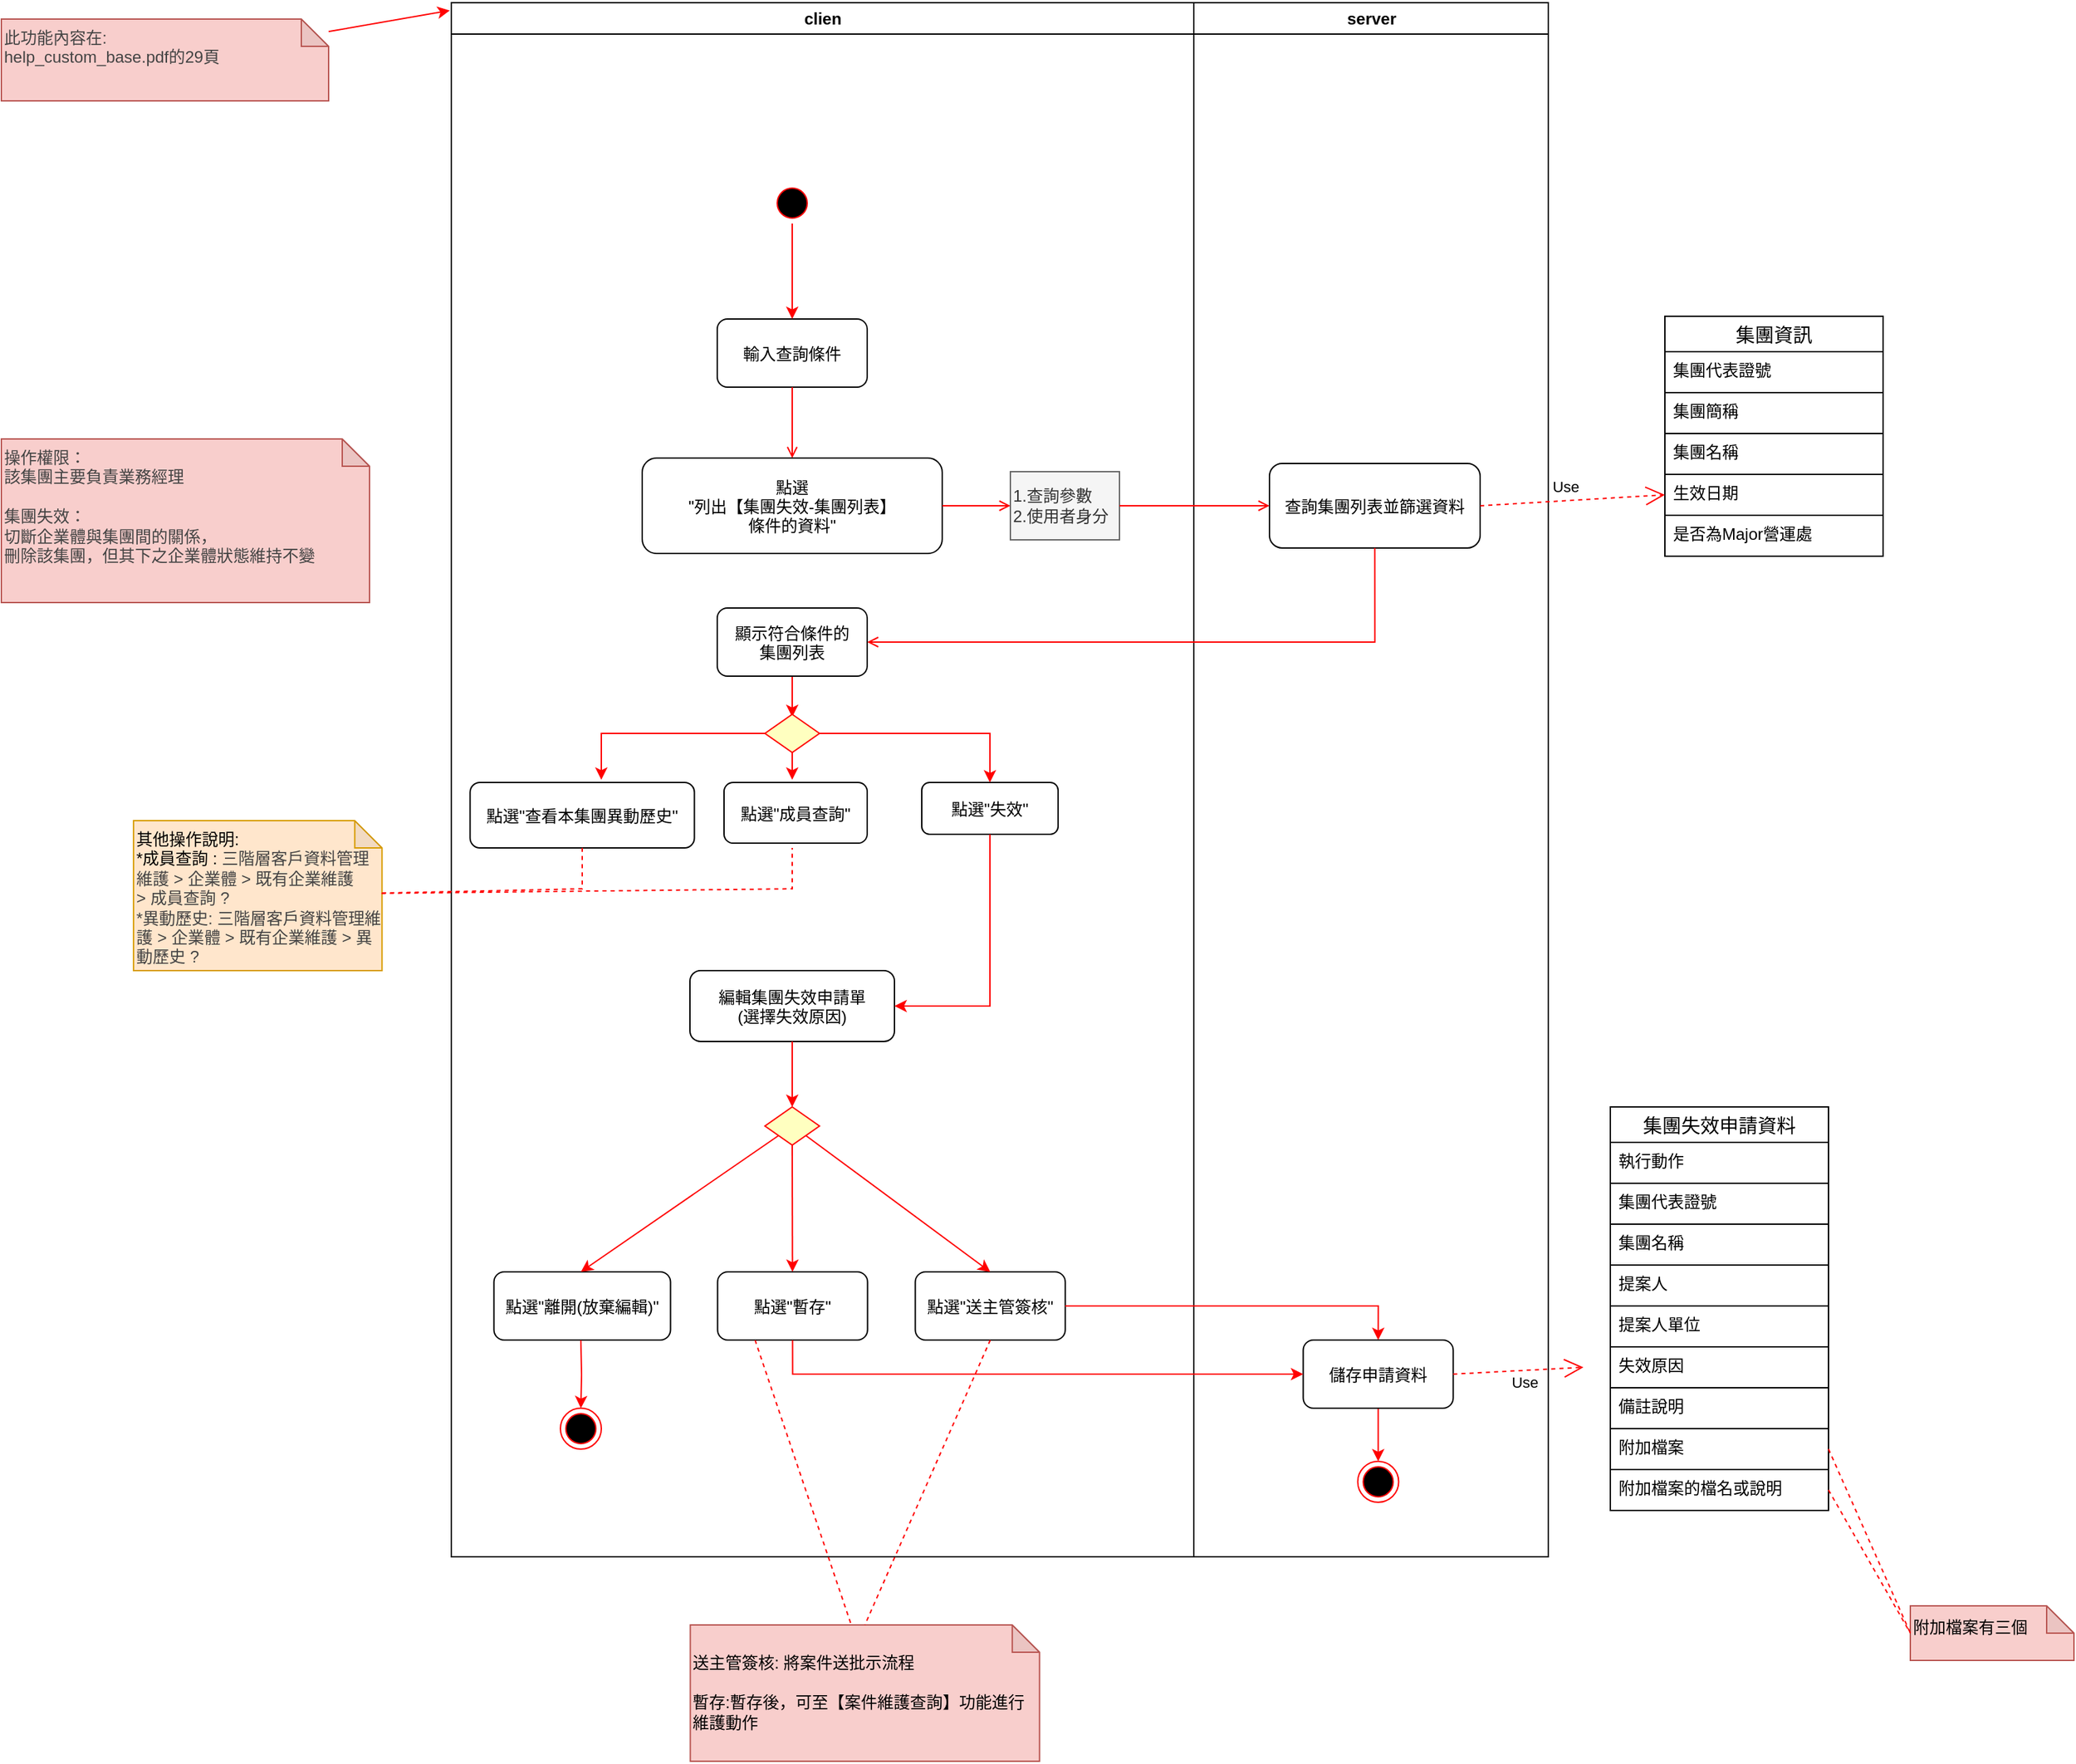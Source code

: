 <mxfile version="14.4.2" type="github">
  <diagram id="I1kVTfjU9JLQThhipxPX" name="企業體合併">
    <mxGraphModel dx="2076" dy="984" grid="1" gridSize="10" guides="1" tooltips="1" connect="1" arrows="1" fold="1" page="1" pageScale="1" pageWidth="827" pageHeight="1169" math="0" shadow="0">
      <root>
        <mxCell id="0" />
        <mxCell id="1" parent="0" />
        <mxCell id="622DtLXUnfuE_CCLkOnz-1" value="clien" style="swimlane;whiteSpace=wrap" vertex="1" parent="1">
          <mxGeometry x="670" y="20" width="544.5" height="1140" as="geometry" />
        </mxCell>
        <mxCell id="622DtLXUnfuE_CCLkOnz-2" value="" style="ellipse;shape=startState;fillColor=#000000;strokeColor=#ff0000;" vertex="1" parent="622DtLXUnfuE_CCLkOnz-1">
          <mxGeometry x="235" y="132" width="30" height="30" as="geometry" />
        </mxCell>
        <mxCell id="622DtLXUnfuE_CCLkOnz-3" value="輸入查詢條件" style="rounded=1;" vertex="1" parent="622DtLXUnfuE_CCLkOnz-1">
          <mxGeometry x="195" y="232" width="110" height="50" as="geometry" />
        </mxCell>
        <mxCell id="622DtLXUnfuE_CCLkOnz-4" value="點選&#xa;&quot;列出【集團失效-集團列表】&#xa;條件的資料&quot;" style="rounded=1;" vertex="1" parent="622DtLXUnfuE_CCLkOnz-1">
          <mxGeometry x="140" y="334" width="220" height="70" as="geometry" />
        </mxCell>
        <mxCell id="622DtLXUnfuE_CCLkOnz-5" value="" style="endArrow=open;strokeColor=#FF0000;endFill=1;rounded=0" edge="1" parent="622DtLXUnfuE_CCLkOnz-1" source="622DtLXUnfuE_CCLkOnz-3" target="622DtLXUnfuE_CCLkOnz-4">
          <mxGeometry relative="1" as="geometry" />
        </mxCell>
        <mxCell id="622DtLXUnfuE_CCLkOnz-6" style="rounded=0;orthogonalLoop=1;jettySize=auto;html=1;exitX=0.5;exitY=1;exitDx=0;exitDy=0;entryX=0.5;entryY=0;entryDx=0;entryDy=0;endArrow=classic;endFill=1;strokeColor=#FF0000;" edge="1" parent="622DtLXUnfuE_CCLkOnz-1" source="622DtLXUnfuE_CCLkOnz-7">
          <mxGeometry relative="1" as="geometry">
            <mxPoint x="250" y="524" as="targetPoint" />
          </mxGeometry>
        </mxCell>
        <mxCell id="622DtLXUnfuE_CCLkOnz-7" value="顯示符合條件的&#xa;集團列表" style="rounded=1;" vertex="1" parent="622DtLXUnfuE_CCLkOnz-1">
          <mxGeometry x="195" y="444" width="110" height="50" as="geometry" />
        </mxCell>
        <mxCell id="622DtLXUnfuE_CCLkOnz-8" value="1.查詢參數&lt;br&gt;2.使用者身分" style="html=1;rounded=0;align=left;fillColor=#f5f5f5;strokeColor=#666666;fontColor=#333333;" vertex="1" parent="622DtLXUnfuE_CCLkOnz-1">
          <mxGeometry x="410" y="344" width="80" height="50" as="geometry" />
        </mxCell>
        <mxCell id="622DtLXUnfuE_CCLkOnz-9" value="" style="endArrow=open;strokeColor=#FF0000;endFill=1;rounded=0;exitX=1;exitY=0.5;exitDx=0;exitDy=0;entryX=0;entryY=0.5;entryDx=0;entryDy=0;" edge="1" parent="622DtLXUnfuE_CCLkOnz-1" source="622DtLXUnfuE_CCLkOnz-4" target="622DtLXUnfuE_CCLkOnz-8">
          <mxGeometry relative="1" as="geometry">
            <mxPoint x="450" y="272" as="sourcePoint" />
            <mxPoint x="420" y="369" as="targetPoint" />
          </mxGeometry>
        </mxCell>
        <mxCell id="622DtLXUnfuE_CCLkOnz-10" style="edgeStyle=none;rounded=0;orthogonalLoop=1;jettySize=auto;html=1;exitX=0.5;exitY=1;exitDx=0;exitDy=0;entryX=0.5;entryY=0;entryDx=0;entryDy=0;endArrow=classic;endFill=1;strokeColor=#FF0000;" edge="1" parent="622DtLXUnfuE_CCLkOnz-1" source="622DtLXUnfuE_CCLkOnz-2" target="622DtLXUnfuE_CCLkOnz-3">
          <mxGeometry relative="1" as="geometry">
            <mxPoint x="250" y="172" as="sourcePoint" />
          </mxGeometry>
        </mxCell>
        <mxCell id="622DtLXUnfuE_CCLkOnz-13" value="點選&quot;失效&quot;" style="rounded=1;" vertex="1" parent="622DtLXUnfuE_CCLkOnz-1">
          <mxGeometry x="345" y="572" width="100" height="38" as="geometry" />
        </mxCell>
        <mxCell id="622DtLXUnfuE_CCLkOnz-16" value="編輯集團失效申請單&#xa;(選擇失效原因)" style="rounded=1;" vertex="1" parent="622DtLXUnfuE_CCLkOnz-1">
          <mxGeometry x="175" y="710" width="150" height="52" as="geometry" />
        </mxCell>
        <mxCell id="622DtLXUnfuE_CCLkOnz-18" value="" style="rhombus;whiteSpace=wrap;html=1;fillColor=#ffffc0;strokeColor=#ff0000;rounded=0;align=left;" vertex="1" parent="622DtLXUnfuE_CCLkOnz-1">
          <mxGeometry x="230.0" y="810" width="40" height="28" as="geometry" />
        </mxCell>
        <mxCell id="622DtLXUnfuE_CCLkOnz-22" value="點選&quot;離開(放棄編輯)&quot;" style="rounded=1;" vertex="1" parent="622DtLXUnfuE_CCLkOnz-1">
          <mxGeometry x="31.25" y="931" width="129.5" height="50" as="geometry" />
        </mxCell>
        <mxCell id="622DtLXUnfuE_CCLkOnz-23" style="rounded=0;orthogonalLoop=1;jettySize=auto;html=1;exitX=0;exitY=1;exitDx=0;exitDy=0;endArrow=classic;endFill=1;strokeColor=#FF0000;entryX=0.5;entryY=0;entryDx=0;entryDy=0;" edge="1" parent="622DtLXUnfuE_CCLkOnz-1" source="622DtLXUnfuE_CCLkOnz-18">
          <mxGeometry relative="1" as="geometry">
            <mxPoint x="95" y="931" as="targetPoint" />
          </mxGeometry>
        </mxCell>
        <mxCell id="622DtLXUnfuE_CCLkOnz-24" value="點選&quot;送主管簽核&quot;" style="rounded=1;" vertex="1" parent="622DtLXUnfuE_CCLkOnz-1">
          <mxGeometry x="340.25" y="931" width="110" height="50" as="geometry" />
        </mxCell>
        <mxCell id="622DtLXUnfuE_CCLkOnz-25" style="edgeStyle=none;rounded=0;orthogonalLoop=1;jettySize=auto;html=1;exitX=1;exitY=1;exitDx=0;exitDy=0;entryX=0.5;entryY=0;entryDx=0;entryDy=0;endArrow=classic;endFill=1;strokeColor=#FF0000;" edge="1" parent="622DtLXUnfuE_CCLkOnz-1" source="622DtLXUnfuE_CCLkOnz-18" target="622DtLXUnfuE_CCLkOnz-24">
          <mxGeometry relative="1" as="geometry" />
        </mxCell>
        <mxCell id="622DtLXUnfuE_CCLkOnz-26" value="點選&quot;暫存&quot;" style="rounded=1;" vertex="1" parent="622DtLXUnfuE_CCLkOnz-1">
          <mxGeometry x="195.25" y="931" width="110" height="50" as="geometry" />
        </mxCell>
        <mxCell id="622DtLXUnfuE_CCLkOnz-27" style="edgeStyle=none;rounded=0;orthogonalLoop=1;jettySize=auto;html=1;exitX=0.5;exitY=1;exitDx=0;exitDy=0;endArrow=classic;endFill=1;strokeColor=#FF0000;" edge="1" parent="622DtLXUnfuE_CCLkOnz-1" source="622DtLXUnfuE_CCLkOnz-18" target="622DtLXUnfuE_CCLkOnz-26">
          <mxGeometry relative="1" as="geometry" />
        </mxCell>
        <mxCell id="622DtLXUnfuE_CCLkOnz-28" value="" style="ellipse;html=1;shape=endState;fillColor=#000000;strokeColor=#ff0000;align=center;" vertex="1" parent="622DtLXUnfuE_CCLkOnz-1">
          <mxGeometry x="80.0" y="1031" width="30" height="30" as="geometry" />
        </mxCell>
        <mxCell id="622DtLXUnfuE_CCLkOnz-29" style="edgeStyle=orthogonalEdgeStyle;rounded=0;orthogonalLoop=1;jettySize=auto;html=1;exitX=0.5;exitY=1;exitDx=0;exitDy=0;endArrow=classic;endFill=1;strokeColor=#FF0000;" edge="1" parent="622DtLXUnfuE_CCLkOnz-1" target="622DtLXUnfuE_CCLkOnz-28">
          <mxGeometry relative="1" as="geometry">
            <mxPoint x="95" y="981" as="sourcePoint" />
          </mxGeometry>
        </mxCell>
        <mxCell id="622DtLXUnfuE_CCLkOnz-32" style="edgeStyle=orthogonalEdgeStyle;rounded=0;orthogonalLoop=1;jettySize=auto;html=1;exitX=0.5;exitY=1;exitDx=0;exitDy=0;entryX=0.5;entryY=0;entryDx=0;entryDy=0;endArrow=classic;endFill=1;strokeColor=#FF0000;" edge="1" parent="622DtLXUnfuE_CCLkOnz-1" source="622DtLXUnfuE_CCLkOnz-16" target="622DtLXUnfuE_CCLkOnz-18">
          <mxGeometry relative="1" as="geometry">
            <mxPoint x="250.25" y="820" as="sourcePoint" />
          </mxGeometry>
        </mxCell>
        <mxCell id="622DtLXUnfuE_CCLkOnz-124" value="" style="rhombus;whiteSpace=wrap;html=1;fillColor=#ffffc0;strokeColor=#ff0000;rounded=0;align=left;" vertex="1" parent="622DtLXUnfuE_CCLkOnz-1">
          <mxGeometry x="230" y="522" width="40" height="28" as="geometry" />
        </mxCell>
        <mxCell id="622DtLXUnfuE_CCLkOnz-125" style="rounded=0;orthogonalLoop=1;jettySize=auto;html=1;exitX=1;exitY=0.5;exitDx=0;exitDy=0;entryX=0.5;entryY=0;entryDx=0;entryDy=0;endArrow=classic;endFill=1;strokeColor=#FF0000;" edge="1" parent="622DtLXUnfuE_CCLkOnz-1" source="622DtLXUnfuE_CCLkOnz-124" target="622DtLXUnfuE_CCLkOnz-13">
          <mxGeometry relative="1" as="geometry">
            <mxPoint x="249.5" y="580" as="targetPoint" />
            <mxPoint x="249.5" y="550" as="sourcePoint" />
            <Array as="points">
              <mxPoint x="395" y="536" />
            </Array>
          </mxGeometry>
        </mxCell>
        <mxCell id="622DtLXUnfuE_CCLkOnz-131" value="點選&quot;成員查詢&quot;" style="rounded=1;" vertex="1" parent="622DtLXUnfuE_CCLkOnz-1">
          <mxGeometry x="200" y="572" width="105" height="44.5" as="geometry" />
        </mxCell>
        <mxCell id="622DtLXUnfuE_CCLkOnz-128" value="點選&quot;查看本集團異動歷史&quot;" style="rounded=1;" vertex="1" parent="622DtLXUnfuE_CCLkOnz-1">
          <mxGeometry x="13.75" y="572" width="164.5" height="48" as="geometry" />
        </mxCell>
        <mxCell id="622DtLXUnfuE_CCLkOnz-116" style="rounded=0;orthogonalLoop=1;jettySize=auto;html=1;exitX=0.5;exitY=1;exitDx=0;exitDy=0;endArrow=classic;endFill=1;strokeColor=#FF0000;entryX=1;entryY=0.5;entryDx=0;entryDy=0;" edge="1" parent="622DtLXUnfuE_CCLkOnz-1" source="622DtLXUnfuE_CCLkOnz-13" target="622DtLXUnfuE_CCLkOnz-16">
          <mxGeometry relative="1" as="geometry">
            <mxPoint x="619.5" y="591" as="targetPoint" />
            <Array as="points">
              <mxPoint x="395" y="736" />
            </Array>
          </mxGeometry>
        </mxCell>
        <mxCell id="622DtLXUnfuE_CCLkOnz-36" value="server" style="swimlane;whiteSpace=wrap" vertex="1" parent="1">
          <mxGeometry x="1214.5" y="20" width="260" height="1140" as="geometry" />
        </mxCell>
        <mxCell id="622DtLXUnfuE_CCLkOnz-37" value="查詢集團列表並篩選資料" style="rounded=1;" vertex="1" parent="622DtLXUnfuE_CCLkOnz-36">
          <mxGeometry x="55.5" y="338" width="154.5" height="62" as="geometry" />
        </mxCell>
        <mxCell id="622DtLXUnfuE_CCLkOnz-39" style="edgeStyle=none;rounded=0;orthogonalLoop=1;jettySize=auto;html=1;exitX=0.5;exitY=1;exitDx=0;exitDy=0;endArrow=classic;endFill=1;strokeColor=#FF0000;" edge="1" parent="622DtLXUnfuE_CCLkOnz-36" source="622DtLXUnfuE_CCLkOnz-40" target="622DtLXUnfuE_CCLkOnz-41">
          <mxGeometry relative="1" as="geometry" />
        </mxCell>
        <mxCell id="622DtLXUnfuE_CCLkOnz-40" value="儲存申請資料" style="rounded=1;" vertex="1" parent="622DtLXUnfuE_CCLkOnz-36">
          <mxGeometry x="80.25" y="981" width="110" height="50" as="geometry" />
        </mxCell>
        <mxCell id="622DtLXUnfuE_CCLkOnz-41" value="" style="ellipse;html=1;shape=endState;fillColor=#000000;strokeColor=#ff0000;align=center;" vertex="1" parent="622DtLXUnfuE_CCLkOnz-36">
          <mxGeometry x="120.25" y="1070" width="30" height="30" as="geometry" />
        </mxCell>
        <mxCell id="622DtLXUnfuE_CCLkOnz-42" value="" style="endArrow=open;strokeColor=#FF0000;endFill=1;rounded=0;exitX=1;exitY=0.5;exitDx=0;exitDy=0;" edge="1" parent="1" source="622DtLXUnfuE_CCLkOnz-8" target="622DtLXUnfuE_CCLkOnz-37">
          <mxGeometry relative="1" as="geometry">
            <mxPoint x="1020" y="399" as="sourcePoint" />
            <mxPoint x="1090" y="399" as="targetPoint" />
          </mxGeometry>
        </mxCell>
        <mxCell id="622DtLXUnfuE_CCLkOnz-43" value="" style="endArrow=open;strokeColor=#FF0000;endFill=1;rounded=0;exitX=0.5;exitY=1;exitDx=0;exitDy=0;entryX=1;entryY=0.5;entryDx=0;entryDy=0;edgeStyle=orthogonalEdgeStyle;" edge="1" parent="1" source="622DtLXUnfuE_CCLkOnz-37" target="622DtLXUnfuE_CCLkOnz-7">
          <mxGeometry relative="1" as="geometry">
            <mxPoint x="1170" y="399" as="sourcePoint" />
            <mxPoint x="1560" y="399" as="targetPoint" />
          </mxGeometry>
        </mxCell>
        <mxCell id="622DtLXUnfuE_CCLkOnz-45" value="&lt;font style=&quot;font-size: 12px&quot;&gt;其他操作說明:&lt;br&gt;*成員查詢 :&amp;nbsp;&lt;span style=&quot;color: rgb(68 , 68 , 68)&quot;&gt;三階層客戶資料管理維護 &amp;gt;&amp;nbsp;&lt;/span&gt;&lt;span style=&quot;color: rgb(68 , 68 , 68)&quot;&gt;企業體 &amp;gt;&amp;nbsp;&lt;/span&gt;&lt;span style=&quot;color: rgb(68 , 68 , 68)&quot;&gt;既有企業維護 &amp;gt;&amp;nbsp;&lt;/span&gt;&lt;span style=&quot;color: rgb(68 , 68 , 68)&quot;&gt;成員查詢 ?&lt;br&gt;*異動歷史:&amp;nbsp;&lt;/span&gt;&lt;span style=&quot;color: rgb(68 , 68 , 68)&quot;&gt;三階層客戶資料管理維護 &amp;gt;&amp;nbsp;&lt;/span&gt;&lt;span style=&quot;color: rgb(68 , 68 , 68)&quot;&gt;企業體 &amp;gt;&amp;nbsp;&lt;/span&gt;&lt;span style=&quot;color: rgb(68 , 68 , 68)&quot;&gt;既有企業維護 &amp;gt; 異動歷史 ?&lt;/span&gt;&lt;span style=&quot;color: rgb(68 , 68 , 68)&quot;&gt;&lt;br&gt;&lt;/span&gt;&lt;/font&gt;" style="shape=note;whiteSpace=wrap;html=1;backgroundOutline=1;darkOpacity=0.05;rounded=1;size=20;fillColor=#ffe6cc;strokeColor=#d79b00;align=left;verticalAlign=top;" vertex="1" parent="1">
          <mxGeometry x="436.93" y="620" width="182.25" height="110" as="geometry" />
        </mxCell>
        <mxCell id="622DtLXUnfuE_CCLkOnz-48" style="edgeStyle=none;rounded=0;orthogonalLoop=1;jettySize=auto;html=1;endArrow=none;endFill=0;strokeColor=#FF0000;dashed=1;entryX=0.5;entryY=1;entryDx=0;entryDy=0;" edge="1" parent="1" source="622DtLXUnfuE_CCLkOnz-45" target="622DtLXUnfuE_CCLkOnz-128">
          <mxGeometry relative="1" as="geometry">
            <mxPoint x="646.12" y="487" as="sourcePoint" />
            <mxPoint x="760" y="660" as="targetPoint" />
            <Array as="points">
              <mxPoint x="766" y="670" />
            </Array>
          </mxGeometry>
        </mxCell>
        <mxCell id="622DtLXUnfuE_CCLkOnz-51" style="edgeStyle=orthogonalEdgeStyle;rounded=0;orthogonalLoop=1;jettySize=auto;html=1;exitX=1;exitY=0.5;exitDx=0;exitDy=0;entryX=0.5;entryY=0;entryDx=0;entryDy=0;endArrow=classic;endFill=1;strokeColor=#FF0000;" edge="1" parent="1" source="622DtLXUnfuE_CCLkOnz-24" target="622DtLXUnfuE_CCLkOnz-40">
          <mxGeometry relative="1" as="geometry" />
        </mxCell>
        <mxCell id="622DtLXUnfuE_CCLkOnz-52" style="edgeStyle=orthogonalEdgeStyle;rounded=0;orthogonalLoop=1;jettySize=auto;html=1;exitX=0.5;exitY=1;exitDx=0;exitDy=0;endArrow=classic;endFill=1;strokeColor=#FF0000;entryX=0;entryY=0.5;entryDx=0;entryDy=0;" edge="1" parent="1" source="622DtLXUnfuE_CCLkOnz-26" target="622DtLXUnfuE_CCLkOnz-40">
          <mxGeometry relative="1" as="geometry" />
        </mxCell>
        <mxCell id="622DtLXUnfuE_CCLkOnz-65" value="集團資訊" style="swimlane;fontStyle=0;childLayout=stackLayout;horizontal=1;startSize=26;horizontalStack=0;resizeParent=1;resizeParentMax=0;resizeLast=0;collapsible=1;marginBottom=0;align=center;fontSize=14;" vertex="1" parent="1">
          <mxGeometry x="1560" y="250" width="160" height="176" as="geometry">
            <mxRectangle x="1520" y="232" width="90" height="26" as="alternateBounds" />
          </mxGeometry>
        </mxCell>
        <mxCell id="622DtLXUnfuE_CCLkOnz-66" value="集團代表證號" style="text;fillColor=none;spacingLeft=4;spacingRight=4;overflow=hidden;rotatable=0;points=[[0,0.5],[1,0.5]];portConstraint=eastwest;fontSize=12;strokeColor=#000000;" vertex="1" parent="622DtLXUnfuE_CCLkOnz-65">
          <mxGeometry y="26" width="160" height="30" as="geometry" />
        </mxCell>
        <mxCell id="622DtLXUnfuE_CCLkOnz-123" value="集團簡稱" style="text;fillColor=none;spacingLeft=4;spacingRight=4;overflow=hidden;rotatable=0;points=[[0,0.5],[1,0.5]];portConstraint=eastwest;fontSize=12;strokeColor=#000000;" vertex="1" parent="622DtLXUnfuE_CCLkOnz-65">
          <mxGeometry y="56" width="160" height="30" as="geometry" />
        </mxCell>
        <mxCell id="622DtLXUnfuE_CCLkOnz-122" value="集團名稱" style="text;fillColor=none;spacingLeft=4;spacingRight=4;overflow=hidden;rotatable=0;points=[[0,0.5],[1,0.5]];portConstraint=eastwest;fontSize=12;strokeColor=#000000;" vertex="1" parent="622DtLXUnfuE_CCLkOnz-65">
          <mxGeometry y="86" width="160" height="30" as="geometry" />
        </mxCell>
        <mxCell id="622DtLXUnfuE_CCLkOnz-67" value="生效日期" style="text;fillColor=none;spacingLeft=4;spacingRight=4;overflow=hidden;rotatable=0;points=[[0,0.5],[1,0.5]];portConstraint=eastwest;fontSize=12;strokeColor=#000000;" vertex="1" parent="622DtLXUnfuE_CCLkOnz-65">
          <mxGeometry y="116" width="160" height="30" as="geometry" />
        </mxCell>
        <mxCell id="622DtLXUnfuE_CCLkOnz-126" value="是否為Major營運處" style="text;fillColor=none;spacingLeft=4;spacingRight=4;overflow=hidden;rotatable=0;points=[[0,0.5],[1,0.5]];portConstraint=eastwest;fontSize=12;strokeColor=#000000;" vertex="1" parent="622DtLXUnfuE_CCLkOnz-65">
          <mxGeometry y="146" width="160" height="30" as="geometry" />
        </mxCell>
        <mxCell id="622DtLXUnfuE_CCLkOnz-68" value="Use" style="endArrow=open;endSize=12;dashed=1;html=1;strokeColor=#FF0000;exitX=1;exitY=0.5;exitDx=0;exitDy=0;entryX=0;entryY=0.5;entryDx=0;entryDy=0;" edge="1" parent="1" source="622DtLXUnfuE_CCLkOnz-37" target="622DtLXUnfuE_CCLkOnz-67">
          <mxGeometry x="-0.066" y="10" width="160" relative="1" as="geometry">
            <mxPoint x="1860" y="402" as="sourcePoint" />
            <mxPoint x="2020" y="402" as="targetPoint" />
            <mxPoint as="offset" />
          </mxGeometry>
        </mxCell>
        <mxCell id="622DtLXUnfuE_CCLkOnz-71" value="集團失效申請資料" style="swimlane;fontStyle=0;childLayout=stackLayout;horizontal=1;startSize=26;horizontalStack=0;resizeParent=1;resizeParentMax=0;resizeLast=0;collapsible=1;marginBottom=0;align=center;fontSize=14;" vertex="1" parent="1">
          <mxGeometry x="1520" y="830" width="160" height="296" as="geometry">
            <mxRectangle x="1250" y="1624" width="160" height="26" as="alternateBounds" />
          </mxGeometry>
        </mxCell>
        <mxCell id="622DtLXUnfuE_CCLkOnz-72" value="執行動作" style="text;spacingLeft=4;spacingRight=4;overflow=hidden;rotatable=0;points=[[0,0.5],[1,0.5]];portConstraint=eastwest;fontSize=12;strokeColor=#000000;" vertex="1" parent="622DtLXUnfuE_CCLkOnz-71">
          <mxGeometry y="26" width="160" height="30" as="geometry" />
        </mxCell>
        <mxCell id="622DtLXUnfuE_CCLkOnz-73" value="集團代表證號" style="text;spacingLeft=4;spacingRight=4;overflow=hidden;rotatable=0;points=[[0,0.5],[1,0.5]];portConstraint=eastwest;fontSize=12;strokeColor=#000000;" vertex="1" parent="622DtLXUnfuE_CCLkOnz-71">
          <mxGeometry y="56" width="160" height="30" as="geometry" />
        </mxCell>
        <mxCell id="622DtLXUnfuE_CCLkOnz-74" value="集團名稱" style="text;fillColor=none;spacingLeft=4;spacingRight=4;overflow=hidden;rotatable=0;points=[[0,0.5],[1,0.5]];portConstraint=eastwest;fontSize=12;strokeColor=#000000;" vertex="1" parent="622DtLXUnfuE_CCLkOnz-71">
          <mxGeometry y="86" width="160" height="30" as="geometry" />
        </mxCell>
        <mxCell id="622DtLXUnfuE_CCLkOnz-79" value="提案人" style="text;fillColor=none;spacingLeft=4;spacingRight=4;overflow=hidden;rotatable=0;points=[[0,0.5],[1,0.5]];portConstraint=eastwest;fontSize=12;strokeColor=#000000;" vertex="1" parent="622DtLXUnfuE_CCLkOnz-71">
          <mxGeometry y="116" width="160" height="30" as="geometry" />
        </mxCell>
        <mxCell id="622DtLXUnfuE_CCLkOnz-80" value="提案人單位" style="text;fillColor=none;spacingLeft=4;spacingRight=4;overflow=hidden;rotatable=0;points=[[0,0.5],[1,0.5]];portConstraint=eastwest;fontSize=12;strokeColor=#000000;" vertex="1" parent="622DtLXUnfuE_CCLkOnz-71">
          <mxGeometry y="146" width="160" height="30" as="geometry" />
        </mxCell>
        <mxCell id="622DtLXUnfuE_CCLkOnz-81" value="失效原因" style="text;fillColor=none;spacingLeft=4;spacingRight=4;overflow=hidden;rotatable=0;points=[[0,0.5],[1,0.5]];portConstraint=eastwest;fontSize=12;strokeColor=#000000;" vertex="1" parent="622DtLXUnfuE_CCLkOnz-71">
          <mxGeometry y="176" width="160" height="30" as="geometry" />
        </mxCell>
        <mxCell id="622DtLXUnfuE_CCLkOnz-83" value="備註說明" style="text;fillColor=none;spacingLeft=4;spacingRight=4;overflow=hidden;rotatable=0;points=[[0,0.5],[1,0.5]];portConstraint=eastwest;fontSize=12;strokeColor=#000000;" vertex="1" parent="622DtLXUnfuE_CCLkOnz-71">
          <mxGeometry y="206" width="160" height="30" as="geometry" />
        </mxCell>
        <mxCell id="622DtLXUnfuE_CCLkOnz-84" value="附加檔案" style="text;fillColor=none;spacingLeft=4;spacingRight=4;overflow=hidden;rotatable=0;points=[[0,0.5],[1,0.5]];portConstraint=eastwest;fontSize=12;strokeColor=#000000;" vertex="1" parent="622DtLXUnfuE_CCLkOnz-71">
          <mxGeometry y="236" width="160" height="30" as="geometry" />
        </mxCell>
        <mxCell id="622DtLXUnfuE_CCLkOnz-85" value="附加檔案的檔名或說明" style="text;fillColor=none;spacingLeft=4;spacingRight=4;overflow=hidden;rotatable=0;points=[[0,0.5],[1,0.5]];portConstraint=eastwest;fontSize=12;strokeColor=#000000;" vertex="1" parent="622DtLXUnfuE_CCLkOnz-71">
          <mxGeometry y="266" width="160" height="30" as="geometry" />
        </mxCell>
        <mxCell id="622DtLXUnfuE_CCLkOnz-86" value="&lt;font&gt;附加檔案有三個&lt;br&gt;&lt;/font&gt;&lt;div&gt;&lt;br&gt;&lt;/div&gt;" style="shape=note;whiteSpace=wrap;html=1;backgroundOutline=1;darkOpacity=0.05;rounded=1;size=20;fillColor=#f8cecc;strokeColor=#b85450;align=left;verticalAlign=bottom;" vertex="1" parent="1">
          <mxGeometry x="1740" y="1196" width="120" height="40" as="geometry" />
        </mxCell>
        <mxCell id="622DtLXUnfuE_CCLkOnz-87" style="edgeStyle=none;rounded=0;orthogonalLoop=1;jettySize=auto;html=1;exitX=1;exitY=0.5;exitDx=0;exitDy=0;entryX=0;entryY=0.5;entryDx=0;entryDy=0;entryPerimeter=0;dashed=1;endArrow=none;endFill=0;strokeColor=#FF0000;" edge="1" parent="1" source="622DtLXUnfuE_CCLkOnz-84" target="622DtLXUnfuE_CCLkOnz-86">
          <mxGeometry relative="1" as="geometry" />
        </mxCell>
        <mxCell id="622DtLXUnfuE_CCLkOnz-88" style="edgeStyle=none;rounded=0;orthogonalLoop=1;jettySize=auto;html=1;exitX=1;exitY=0.5;exitDx=0;exitDy=0;dashed=1;endArrow=none;endFill=0;strokeColor=#FF0000;entryX=0;entryY=0.5;entryDx=0;entryDy=0;entryPerimeter=0;" edge="1" parent="1" source="622DtLXUnfuE_CCLkOnz-85" target="622DtLXUnfuE_CCLkOnz-86">
          <mxGeometry relative="1" as="geometry">
            <mxPoint x="1770" y="1468" as="targetPoint" />
          </mxGeometry>
        </mxCell>
        <mxCell id="622DtLXUnfuE_CCLkOnz-89" value="Use" style="endArrow=open;endSize=12;dashed=1;html=1;strokeColor=#FF0000;exitX=1;exitY=0.5;exitDx=0;exitDy=0;entryX=0;entryY=0.5;entryDx=0;entryDy=0;" edge="1" parent="1" source="622DtLXUnfuE_CCLkOnz-40">
          <mxGeometry x="0.085" y="-9" width="160" relative="1" as="geometry">
            <mxPoint x="1855.25" y="1198" as="sourcePoint" />
            <mxPoint x="1500.25" y="1021" as="targetPoint" />
            <mxPoint as="offset" />
          </mxGeometry>
        </mxCell>
        <mxCell id="622DtLXUnfuE_CCLkOnz-113" value="&lt;font&gt;&lt;div&gt;&lt;br&gt;&lt;/div&gt;&lt;div&gt;送主管簽核: 將案件送批示流程&lt;/div&gt;&lt;br&gt;&lt;div&gt;暫存:暫存後，可&lt;span&gt;至【案件維護查詢】功能進行維護動作&lt;/span&gt;&lt;/div&gt;&lt;/font&gt;&lt;div&gt;&lt;br&gt;&lt;/div&gt;" style="shape=note;whiteSpace=wrap;html=1;backgroundOutline=1;darkOpacity=0.05;rounded=1;size=20;fillColor=#f8cecc;strokeColor=#b85450;align=left;verticalAlign=top;" vertex="1" parent="1">
          <mxGeometry x="845.25" y="1210" width="256.12" height="100" as="geometry" />
        </mxCell>
        <mxCell id="622DtLXUnfuE_CCLkOnz-114" style="edgeStyle=none;rounded=0;orthogonalLoop=1;jettySize=auto;html=1;exitX=0.5;exitY=1;exitDx=0;exitDy=0;entryX=0.5;entryY=0;entryDx=0;entryDy=0;entryPerimeter=0;endArrow=none;endFill=0;strokeColor=#FF0000;dashed=1;" edge="1" parent="1" source="622DtLXUnfuE_CCLkOnz-24" target="622DtLXUnfuE_CCLkOnz-113">
          <mxGeometry relative="1" as="geometry">
            <mxPoint x="968.31" y="1200" as="targetPoint" />
          </mxGeometry>
        </mxCell>
        <mxCell id="622DtLXUnfuE_CCLkOnz-115" style="edgeStyle=none;rounded=0;orthogonalLoop=1;jettySize=auto;html=1;exitX=0.25;exitY=1;exitDx=0;exitDy=0;entryX=0;entryY=0;entryDx=118.06;entryDy=0;entryPerimeter=0;endArrow=none;endFill=0;strokeColor=#FF0000;dashed=1;" edge="1" parent="1" source="622DtLXUnfuE_CCLkOnz-26" target="622DtLXUnfuE_CCLkOnz-113">
          <mxGeometry relative="1" as="geometry">
            <mxPoint x="958.31" y="1200" as="targetPoint" />
          </mxGeometry>
        </mxCell>
        <mxCell id="622DtLXUnfuE_CCLkOnz-117" style="rounded=0;orthogonalLoop=1;jettySize=auto;html=1;entryX=-0.002;entryY=0.005;entryDx=0;entryDy=0;entryPerimeter=0;strokeColor=#FF0000;" edge="1" parent="1" source="622DtLXUnfuE_CCLkOnz-118" target="622DtLXUnfuE_CCLkOnz-1">
          <mxGeometry relative="1" as="geometry" />
        </mxCell>
        <mxCell id="622DtLXUnfuE_CCLkOnz-118" value="&lt;font style=&quot;font-size: 12px&quot;&gt;&lt;span style=&quot;color: rgb(68 , 68 , 68)&quot;&gt;此功能內容在:&lt;br&gt;help_custom_base.pdf的29頁&lt;br&gt;&lt;/span&gt;&lt;/font&gt;" style="shape=note;whiteSpace=wrap;html=1;backgroundOutline=1;darkOpacity=0.05;rounded=1;size=20;fillColor=#f8cecc;strokeColor=#b85450;align=left;verticalAlign=top;" vertex="1" parent="1">
          <mxGeometry x="340" y="32" width="240" height="60" as="geometry" />
        </mxCell>
        <mxCell id="622DtLXUnfuE_CCLkOnz-133" style="rounded=0;orthogonalLoop=1;jettySize=auto;html=1;exitX=0.5;exitY=1;exitDx=0;exitDy=0;endArrow=classic;endFill=1;strokeColor=#FF0000;" edge="1" parent="1" source="622DtLXUnfuE_CCLkOnz-124">
          <mxGeometry relative="1" as="geometry">
            <mxPoint x="920" y="590" as="targetPoint" />
            <mxPoint x="950" y="576" as="sourcePoint" />
            <Array as="points" />
          </mxGeometry>
        </mxCell>
        <mxCell id="622DtLXUnfuE_CCLkOnz-134" style="rounded=0;orthogonalLoop=1;jettySize=auto;html=1;exitX=0;exitY=0.5;exitDx=0;exitDy=0;endArrow=classic;endFill=1;strokeColor=#FF0000;" edge="1" parent="1" source="622DtLXUnfuE_CCLkOnz-124">
          <mxGeometry relative="1" as="geometry">
            <mxPoint x="780" y="590" as="targetPoint" />
            <mxPoint x="950" y="576" as="sourcePoint" />
            <Array as="points">
              <mxPoint x="780" y="556" />
            </Array>
          </mxGeometry>
        </mxCell>
        <mxCell id="622DtLXUnfuE_CCLkOnz-145" style="edgeStyle=none;rounded=0;orthogonalLoop=1;jettySize=auto;html=1;endArrow=none;endFill=0;strokeColor=#FF0000;dashed=1;exitX=0.998;exitY=0.485;exitDx=0;exitDy=0;exitPerimeter=0;" edge="1" parent="1" source="622DtLXUnfuE_CCLkOnz-45">
          <mxGeometry relative="1" as="geometry">
            <mxPoint x="629.18" y="675" as="sourcePoint" />
            <mxPoint x="920" y="640" as="targetPoint" />
            <Array as="points">
              <mxPoint x="920" y="670" />
            </Array>
          </mxGeometry>
        </mxCell>
        <mxCell id="622DtLXUnfuE_CCLkOnz-152" value="&lt;font style=&quot;font-size: 12px&quot;&gt;&lt;span style=&quot;color: rgb(68 , 68 , 68) ; font-family: &amp;#34;helvetica&amp;#34;&quot;&gt;操作權限：&lt;br&gt;該集團主要負責業務經理&lt;br&gt;&lt;br&gt;集團失效：&lt;br&gt;切斷企業體與集團間的關係，&lt;/span&gt;&lt;br style=&quot;color: rgb(68 , 68 , 68) ; font-family: &amp;#34;helvetica&amp;#34;&quot;&gt;&lt;span style=&quot;color: rgb(68 , 68 , 68) ; font-family: &amp;#34;helvetica&amp;#34;&quot;&gt;刪除該集團，&lt;/span&gt;&lt;span style=&quot;color: rgb(68 , 68 , 68) ; font-family: &amp;#34;helvetica&amp;#34;&quot;&gt;但其下之企業體狀態維持不變&lt;/span&gt;&lt;span style=&quot;color: rgb(68 , 68 , 68)&quot;&gt;&lt;br&gt;&lt;/span&gt;&lt;/font&gt;" style="shape=note;whiteSpace=wrap;html=1;backgroundOutline=1;darkOpacity=0.05;rounded=1;size=20;fillColor=#f8cecc;strokeColor=#b85450;align=left;verticalAlign=top;" vertex="1" parent="1">
          <mxGeometry x="340" y="340" width="270" height="120" as="geometry" />
        </mxCell>
      </root>
    </mxGraphModel>
  </diagram>
</mxfile>
